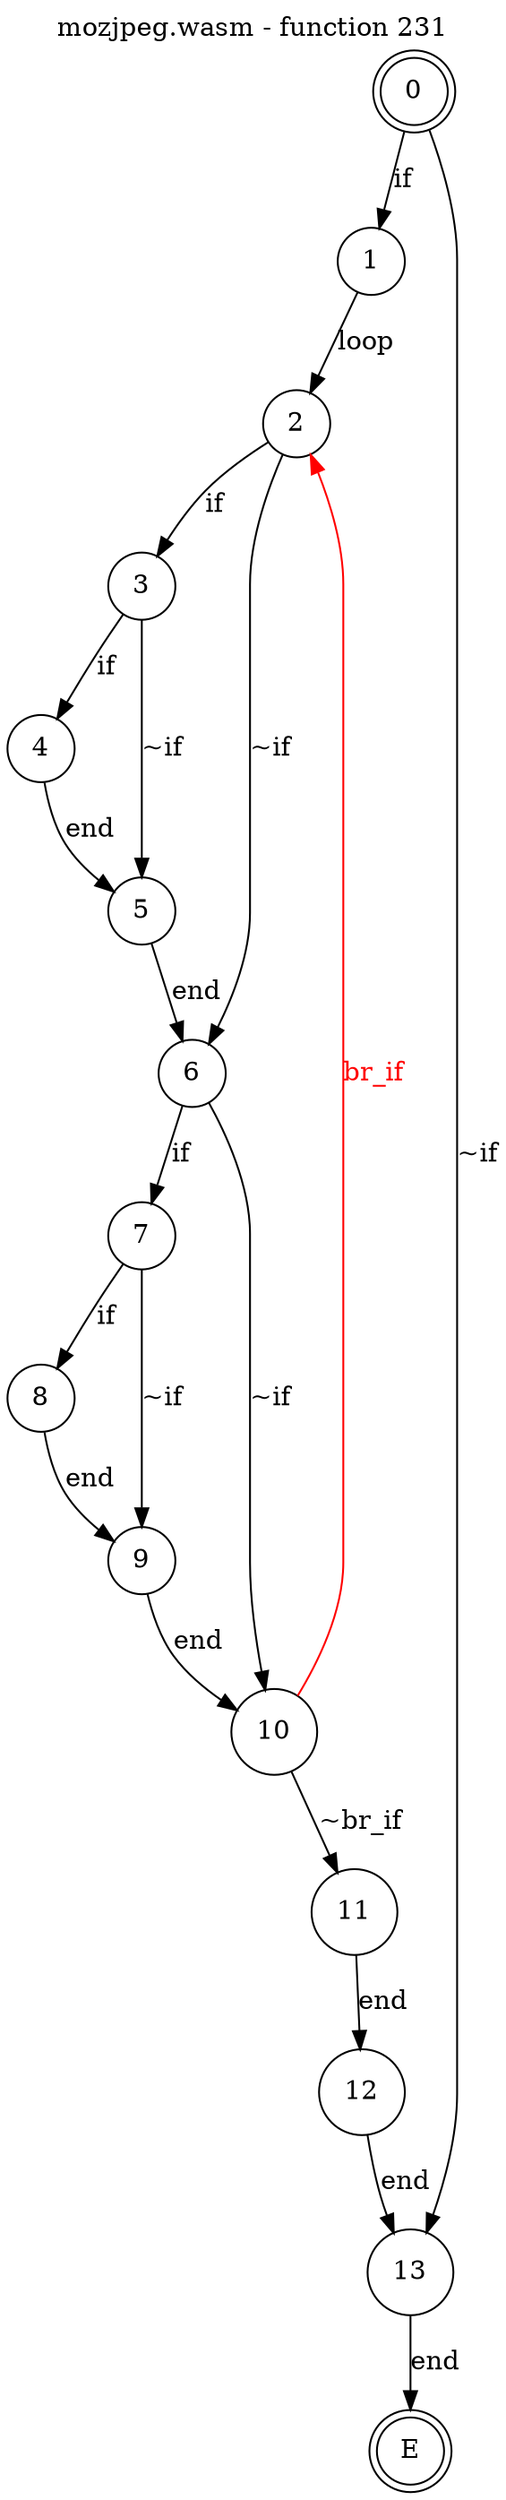 digraph finite_state_machine {
    label = "mozjpeg.wasm - function 231"
    labelloc =  t
    labelfontsize = 16
    labelfontcolor = black
    labelfontname = "Helvetica"
    node [shape = doublecircle]; 0 E ;
    node [shape = circle];
    0 -> 1[label="if"];
    0 -> 13[label="~if"];
    1 -> 2[label="loop"];
    2 -> 3[label="if"];
    2 -> 6[label="~if"];
    3 -> 4[label="if"];
    3 -> 5[label="~if"];
    4 -> 5[label="end"];
    5 -> 6[label="end"];
    6 -> 7[label="if"];
    6 -> 10[label="~if"];
    7 -> 8[label="if"];
    7 -> 9[label="~if"];
    8 -> 9[label="end"];
    9 -> 10[label="end"];
    10 -> 11[label="~br_if"];
    10 -> 2[color="red" fontcolor="red" label="br_if"];
    11 -> 12[label="end"];
    12 -> 13[label="end"];
    13 -> E[label="end"];
}
